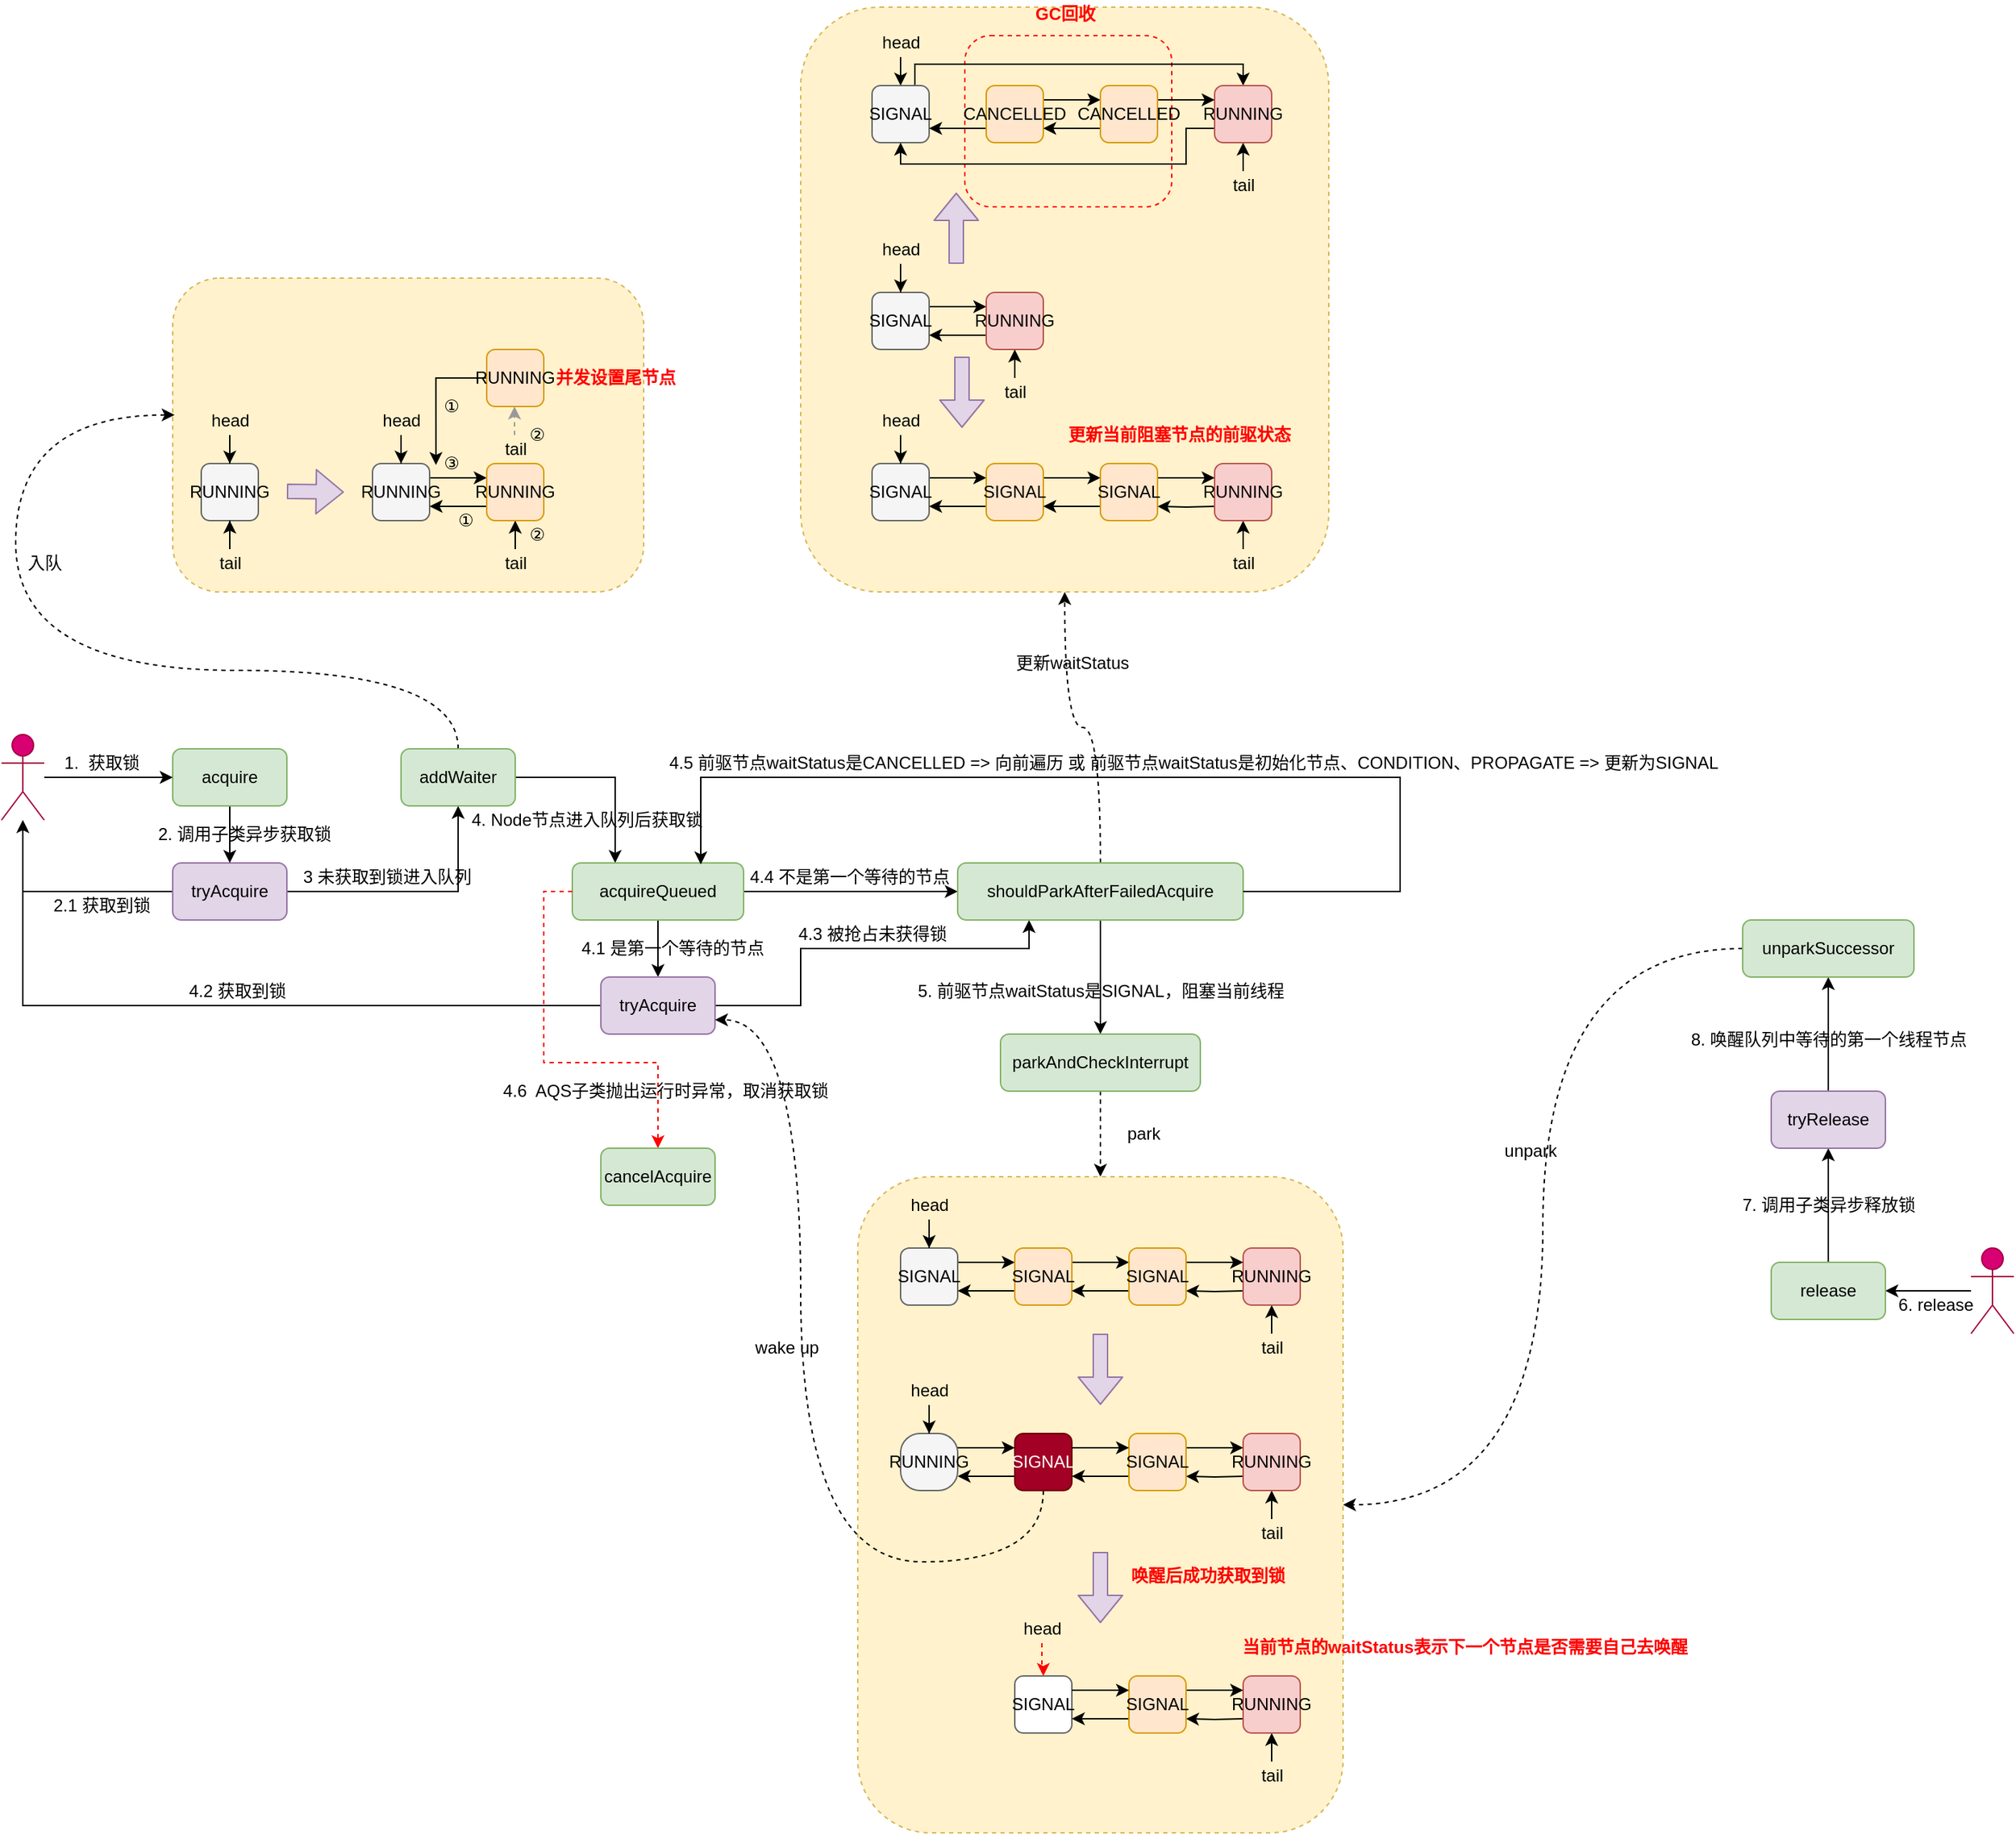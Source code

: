 <mxfile version="15.8.7" type="device"><diagram id="937yUZYGQEpUxqGmulKv" name="第 1 页"><mxGraphModel dx="943" dy="1954" grid="1" gridSize="10" guides="1" tooltips="1" connect="1" arrows="1" fold="1" page="1" pageScale="1" pageWidth="827" pageHeight="1169" math="0" shadow="0"><root><mxCell id="0"/><mxCell id="1" parent="0"/><mxCell id="bHUPHZfqA9xuvW5bbVWY-140" value="" style="rounded=1;whiteSpace=wrap;html=1;dashed=1;fillColor=#fff2cc;strokeColor=#d6b656;" parent="1" vertex="1"><mxGeometry x="720" y="580" width="340" height="460" as="geometry"/></mxCell><mxCell id="bHUPHZfqA9xuvW5bbVWY-41" value="" style="rounded=1;whiteSpace=wrap;html=1;dashed=1;fillColor=#fff2cc;strokeColor=#d6b656;" parent="1" vertex="1"><mxGeometry x="240" y="-50" width="330" height="220" as="geometry"/></mxCell><mxCell id="bHUPHZfqA9xuvW5bbVWY-14" style="edgeStyle=orthogonalEdgeStyle;rounded=0;orthogonalLoop=1;jettySize=auto;html=1;" parent="1" source="bHUPHZfqA9xuvW5bbVWY-4" target="bHUPHZfqA9xuvW5bbVWY-11" edge="1"><mxGeometry relative="1" as="geometry"/></mxCell><mxCell id="bHUPHZfqA9xuvW5bbVWY-16" style="edgeStyle=orthogonalEdgeStyle;rounded=0;orthogonalLoop=1;jettySize=auto;html=1;entryX=0.5;entryY=1;entryDx=0;entryDy=0;" parent="1" source="bHUPHZfqA9xuvW5bbVWY-4" target="bHUPHZfqA9xuvW5bbVWY-15" edge="1"><mxGeometry relative="1" as="geometry"/></mxCell><mxCell id="bHUPHZfqA9xuvW5bbVWY-4" value="tryAcquire" style="rounded=1;whiteSpace=wrap;html=1;fillColor=#e1d5e7;strokeColor=#9673a6;" parent="1" vertex="1"><mxGeometry x="240" y="360" width="80" height="40" as="geometry"/></mxCell><mxCell id="bHUPHZfqA9xuvW5bbVWY-6" value="1.&amp;nbsp; 获取锁" style="text;html=1;align=center;verticalAlign=middle;resizable=0;points=[];;autosize=1;" parent="1" vertex="1"><mxGeometry x="155" y="280" width="70" height="20" as="geometry"/></mxCell><mxCell id="bHUPHZfqA9xuvW5bbVWY-9" value="2.1 获取到锁" style="text;html=1;align=center;verticalAlign=middle;resizable=0;points=[];;autosize=1;" parent="1" vertex="1"><mxGeometry x="150" y="380" width="80" height="20" as="geometry"/></mxCell><mxCell id="bHUPHZfqA9xuvW5bbVWY-13" style="edgeStyle=orthogonalEdgeStyle;rounded=0;orthogonalLoop=1;jettySize=auto;html=1;entryX=0.5;entryY=0;entryDx=0;entryDy=0;" parent="1" source="bHUPHZfqA9xuvW5bbVWY-10" target="bHUPHZfqA9xuvW5bbVWY-4" edge="1"><mxGeometry relative="1" as="geometry"/></mxCell><mxCell id="bHUPHZfqA9xuvW5bbVWY-10" value="acquire" style="rounded=1;whiteSpace=wrap;html=1;fillColor=#d5e8d4;strokeColor=#82b366;" parent="1" vertex="1"><mxGeometry x="240" y="280" width="80" height="40" as="geometry"/></mxCell><mxCell id="bHUPHZfqA9xuvW5bbVWY-12" style="edgeStyle=orthogonalEdgeStyle;rounded=0;orthogonalLoop=1;jettySize=auto;html=1;" parent="1" source="bHUPHZfqA9xuvW5bbVWY-11" target="bHUPHZfqA9xuvW5bbVWY-10" edge="1"><mxGeometry relative="1" as="geometry"/></mxCell><mxCell id="bHUPHZfqA9xuvW5bbVWY-11" value="Client" style="shape=umlActor;verticalLabelPosition=bottom;labelBackgroundColor=#ffffff;verticalAlign=top;html=1;outlineConnect=0;fillColor=#d80073;strokeColor=#A50040;fontColor=#ffffff;" parent="1" vertex="1"><mxGeometry x="120" y="270" width="30" height="60" as="geometry"/></mxCell><mxCell id="bHUPHZfqA9xuvW5bbVWY-42" style="edgeStyle=orthogonalEdgeStyle;rounded=0;orthogonalLoop=1;jettySize=auto;html=1;entryX=0.004;entryY=0.436;entryDx=0;entryDy=0;entryPerimeter=0;strokeColor=#000000;dashed=1;curved=1;exitX=0.5;exitY=0;exitDx=0;exitDy=0;" parent="1" source="bHUPHZfqA9xuvW5bbVWY-15" target="bHUPHZfqA9xuvW5bbVWY-41" edge="1"><mxGeometry relative="1" as="geometry"><Array as="points"><mxPoint x="440" y="225"/><mxPoint x="130" y="225"/><mxPoint x="130" y="46"/></Array></mxGeometry></mxCell><mxCell id="bHUPHZfqA9xuvW5bbVWY-45" style="rounded=0;orthogonalLoop=1;jettySize=auto;html=1;strokeColor=#000000;entryX=0.25;entryY=0;entryDx=0;entryDy=0;" parent="1" source="bHUPHZfqA9xuvW5bbVWY-15" target="bHUPHZfqA9xuvW5bbVWY-44" edge="1"><mxGeometry relative="1" as="geometry"><Array as="points"><mxPoint x="550" y="300"/><mxPoint x="550" y="330"/></Array></mxGeometry></mxCell><mxCell id="bHUPHZfqA9xuvW5bbVWY-15" value="addWaiter" style="rounded=1;whiteSpace=wrap;html=1;fillColor=#d5e8d4;strokeColor=#82b366;" parent="1" vertex="1"><mxGeometry x="400" y="280" width="80" height="40" as="geometry"/></mxCell><mxCell id="bHUPHZfqA9xuvW5bbVWY-17" value="3 未获取到锁进入队列" style="text;html=1;align=center;verticalAlign=middle;resizable=0;points=[];;autosize=1;" parent="1" vertex="1"><mxGeometry x="325" y="360" width="130" height="20" as="geometry"/></mxCell><mxCell id="bHUPHZfqA9xuvW5bbVWY-20" value="2. 调用子类异步获取锁" style="text;html=1;align=center;verticalAlign=middle;resizable=0;points=[];;autosize=1;" parent="1" vertex="1"><mxGeometry x="220" y="330" width="140" height="20" as="geometry"/></mxCell><mxCell id="bHUPHZfqA9xuvW5bbVWY-22" value="&lt;span style=&quot;color: rgb(0 , 0 , 0)&quot;&gt;RUNNING&lt;/span&gt;" style="rounded=1;whiteSpace=wrap;html=1;fillColor=#f5f5f5;strokeColor=#666666;fontColor=#333333;" parent="1" vertex="1"><mxGeometry x="260" y="80" width="40" height="40" as="geometry"/></mxCell><mxCell id="bHUPHZfqA9xuvW5bbVWY-24" style="edgeStyle=orthogonalEdgeStyle;rounded=0;orthogonalLoop=1;jettySize=auto;html=1;entryX=0.5;entryY=0;entryDx=0;entryDy=0;" parent="1" source="bHUPHZfqA9xuvW5bbVWY-23" target="bHUPHZfqA9xuvW5bbVWY-22" edge="1"><mxGeometry relative="1" as="geometry"/></mxCell><mxCell id="bHUPHZfqA9xuvW5bbVWY-23" value="head" style="text;html=1;align=center;verticalAlign=middle;resizable=0;points=[];;autosize=1;" parent="1" vertex="1"><mxGeometry x="260" y="40" width="40" height="20" as="geometry"/></mxCell><mxCell id="bHUPHZfqA9xuvW5bbVWY-26" style="edgeStyle=orthogonalEdgeStyle;rounded=0;orthogonalLoop=1;jettySize=auto;html=1;entryX=0.5;entryY=1;entryDx=0;entryDy=0;" parent="1" source="bHUPHZfqA9xuvW5bbVWY-25" target="bHUPHZfqA9xuvW5bbVWY-22" edge="1"><mxGeometry relative="1" as="geometry"/></mxCell><mxCell id="bHUPHZfqA9xuvW5bbVWY-25" value="tail" style="text;html=1;align=center;verticalAlign=middle;resizable=0;points=[];;autosize=1;" parent="1" vertex="1"><mxGeometry x="265" y="140" width="30" height="20" as="geometry"/></mxCell><mxCell id="bHUPHZfqA9xuvW5bbVWY-27" value="" style="shape=flexArrow;endArrow=classic;html=1;fillColor=#e1d5e7;strokeColor=#9673a6;" parent="1" edge="1"><mxGeometry width="50" height="50" relative="1" as="geometry"><mxPoint x="320" y="99.5" as="sourcePoint"/><mxPoint x="360" y="100" as="targetPoint"/></mxGeometry></mxCell><mxCell id="bHUPHZfqA9xuvW5bbVWY-36" style="edgeStyle=orthogonalEdgeStyle;rounded=0;orthogonalLoop=1;jettySize=auto;html=1;entryX=0;entryY=0.25;entryDx=0;entryDy=0;strokeColor=#000000;" parent="1" source="bHUPHZfqA9xuvW5bbVWY-28" target="bHUPHZfqA9xuvW5bbVWY-33" edge="1"><mxGeometry relative="1" as="geometry"><Array as="points"><mxPoint x="440" y="90"/><mxPoint x="440" y="90"/></Array></mxGeometry></mxCell><mxCell id="bHUPHZfqA9xuvW5bbVWY-28" value="&lt;span style=&quot;color: rgb(0 , 0 , 0)&quot;&gt;RUNNING&lt;/span&gt;" style="rounded=1;whiteSpace=wrap;html=1;fillColor=#f5f5f5;strokeColor=#666666;fontColor=#333333;" parent="1" vertex="1"><mxGeometry x="380" y="80" width="40" height="40" as="geometry"/></mxCell><mxCell id="bHUPHZfqA9xuvW5bbVWY-29" style="edgeStyle=orthogonalEdgeStyle;rounded=0;orthogonalLoop=1;jettySize=auto;html=1;entryX=0.5;entryY=0;entryDx=0;entryDy=0;" parent="1" source="bHUPHZfqA9xuvW5bbVWY-30" target="bHUPHZfqA9xuvW5bbVWY-28" edge="1"><mxGeometry relative="1" as="geometry"/></mxCell><mxCell id="bHUPHZfqA9xuvW5bbVWY-30" value="head" style="text;html=1;align=center;verticalAlign=middle;resizable=0;points=[];;autosize=1;" parent="1" vertex="1"><mxGeometry x="380" y="40" width="40" height="20" as="geometry"/></mxCell><mxCell id="bHUPHZfqA9xuvW5bbVWY-31" style="edgeStyle=orthogonalEdgeStyle;rounded=0;orthogonalLoop=1;jettySize=auto;html=1;entryX=0.5;entryY=1;entryDx=0;entryDy=0;" parent="1" source="bHUPHZfqA9xuvW5bbVWY-32" target="bHUPHZfqA9xuvW5bbVWY-33" edge="1"><mxGeometry relative="1" as="geometry"/></mxCell><mxCell id="bHUPHZfqA9xuvW5bbVWY-32" value="tail" style="text;html=1;align=center;verticalAlign=middle;resizable=0;points=[];;autosize=1;" parent="1" vertex="1"><mxGeometry x="465" y="140" width="30" height="20" as="geometry"/></mxCell><mxCell id="bHUPHZfqA9xuvW5bbVWY-35" style="edgeStyle=orthogonalEdgeStyle;rounded=0;orthogonalLoop=1;jettySize=auto;html=1;entryX=1;entryY=0.75;entryDx=0;entryDy=0;" parent="1" source="bHUPHZfqA9xuvW5bbVWY-33" target="bHUPHZfqA9xuvW5bbVWY-28" edge="1"><mxGeometry relative="1" as="geometry"><mxPoint x="500" y="170" as="targetPoint"/><Array as="points"><mxPoint x="470" y="110"/><mxPoint x="470" y="110"/></Array></mxGeometry></mxCell><mxCell id="bHUPHZfqA9xuvW5bbVWY-33" value="&lt;span&gt;RUNNING&lt;/span&gt;" style="rounded=1;whiteSpace=wrap;html=1;fillColor=#ffe6cc;strokeColor=#d79b00;" parent="1" vertex="1"><mxGeometry x="460" y="80" width="40" height="40" as="geometry"/></mxCell><mxCell id="bHUPHZfqA9xuvW5bbVWY-38" value="①" style="text;html=1;align=center;verticalAlign=middle;resizable=0;points=[];;autosize=1;" parent="1" vertex="1"><mxGeometry x="430" y="110" width="30" height="20" as="geometry"/></mxCell><mxCell id="bHUPHZfqA9xuvW5bbVWY-39" value="②" style="text;html=1;align=center;verticalAlign=middle;resizable=0;points=[];;autosize=1;" parent="1" vertex="1"><mxGeometry x="480" y="120" width="30" height="20" as="geometry"/></mxCell><mxCell id="bHUPHZfqA9xuvW5bbVWY-40" value="③" style="text;html=1;align=center;verticalAlign=middle;resizable=0;points=[];;autosize=1;" parent="1" vertex="1"><mxGeometry x="420" y="70" width="30" height="20" as="geometry"/></mxCell><mxCell id="bHUPHZfqA9xuvW5bbVWY-43" value="入队" style="text;html=1;align=center;verticalAlign=middle;resizable=0;points=[];;autosize=1;" parent="1" vertex="1"><mxGeometry x="130" y="140" width="40" height="20" as="geometry"/></mxCell><mxCell id="bHUPHZfqA9xuvW5bbVWY-47" style="edgeStyle=orthogonalEdgeStyle;rounded=0;orthogonalLoop=1;jettySize=auto;html=1;strokeColor=#000000;" parent="1" source="bHUPHZfqA9xuvW5bbVWY-44" target="bHUPHZfqA9xuvW5bbVWY-49" edge="1"><mxGeometry relative="1" as="geometry"><mxPoint x="280" y="410" as="targetPoint"/></mxGeometry></mxCell><mxCell id="bHUPHZfqA9xuvW5bbVWY-54" style="edgeStyle=orthogonalEdgeStyle;rounded=0;orthogonalLoop=1;jettySize=auto;html=1;strokeColor=#000000;" parent="1" source="bHUPHZfqA9xuvW5bbVWY-44" target="bHUPHZfqA9xuvW5bbVWY-53" edge="1"><mxGeometry relative="1" as="geometry"/></mxCell><mxCell id="bHUPHZfqA9xuvW5bbVWY-44" value="acquireQueued" style="rounded=1;whiteSpace=wrap;html=1;fillColor=#d5e8d4;strokeColor=#82b366;" parent="1" vertex="1"><mxGeometry x="520" y="360" width="120" height="40" as="geometry"/></mxCell><mxCell id="bHUPHZfqA9xuvW5bbVWY-46" value="4.&amp;nbsp;Node节点进入队列后获取锁" style="text;html=1;align=center;verticalAlign=middle;resizable=0;points=[];;autosize=1;" parent="1" vertex="1"><mxGeometry x="440" y="320" width="180" height="20" as="geometry"/></mxCell><mxCell id="bHUPHZfqA9xuvW5bbVWY-48" value="4.1 是第一个等待的节点" style="text;html=1;align=center;verticalAlign=middle;resizable=0;points=[];;autosize=1;" parent="1" vertex="1"><mxGeometry x="520" y="410" width="140" height="20" as="geometry"/></mxCell><mxCell id="bHUPHZfqA9xuvW5bbVWY-50" style="edgeStyle=orthogonalEdgeStyle;rounded=0;orthogonalLoop=1;jettySize=auto;html=1;strokeColor=#000000;" parent="1" source="bHUPHZfqA9xuvW5bbVWY-49" target="bHUPHZfqA9xuvW5bbVWY-11" edge="1"><mxGeometry relative="1" as="geometry"/></mxCell><mxCell id="bHUPHZfqA9xuvW5bbVWY-56" style="edgeStyle=orthogonalEdgeStyle;rounded=0;orthogonalLoop=1;jettySize=auto;html=1;strokeColor=#000000;" parent="1" source="bHUPHZfqA9xuvW5bbVWY-49" target="bHUPHZfqA9xuvW5bbVWY-53" edge="1"><mxGeometry relative="1" as="geometry"><mxPoint x="760" y="390" as="targetPoint"/><Array as="points"><mxPoint x="680" y="460"/><mxPoint x="680" y="420"/><mxPoint x="840" y="420"/></Array></mxGeometry></mxCell><mxCell id="bHUPHZfqA9xuvW5bbVWY-124" style="edgeStyle=orthogonalEdgeStyle;rounded=0;orthogonalLoop=1;jettySize=auto;html=1;entryX=0.5;entryY=0;entryDx=0;entryDy=0;startArrow=none;startFill=0;endArrow=classic;endFill=1;strokeColor=#FF0000;exitX=0;exitY=0.5;exitDx=0;exitDy=0;dashed=1;" parent="1" source="bHUPHZfqA9xuvW5bbVWY-44" target="bHUPHZfqA9xuvW5bbVWY-123" edge="1"><mxGeometry relative="1" as="geometry"><Array as="points"><mxPoint x="500" y="380"/><mxPoint x="500" y="500"/><mxPoint x="580" y="500"/></Array></mxGeometry></mxCell><mxCell id="bHUPHZfqA9xuvW5bbVWY-49" value="tryAcquire" style="rounded=1;whiteSpace=wrap;html=1;fillColor=#e1d5e7;strokeColor=#9673a6;" parent="1" vertex="1"><mxGeometry x="540" y="440" width="80" height="40" as="geometry"/></mxCell><mxCell id="bHUPHZfqA9xuvW5bbVWY-51" value="4.2 获取到锁" style="text;html=1;align=center;verticalAlign=middle;resizable=0;points=[];;autosize=1;" parent="1" vertex="1"><mxGeometry x="245" y="440" width="80" height="20" as="geometry"/></mxCell><mxCell id="bHUPHZfqA9xuvW5bbVWY-59" style="edgeStyle=orthogonalEdgeStyle;rounded=0;orthogonalLoop=1;jettySize=auto;html=1;strokeColor=#000000;" parent="1" source="bHUPHZfqA9xuvW5bbVWY-53" target="bHUPHZfqA9xuvW5bbVWY-58" edge="1"><mxGeometry relative="1" as="geometry"><mxPoint x="920" y="440" as="targetPoint"/><Array as="points"/></mxGeometry></mxCell><mxCell id="bHUPHZfqA9xuvW5bbVWY-121" style="edgeStyle=orthogonalEdgeStyle;rounded=0;orthogonalLoop=1;jettySize=auto;html=1;entryX=0.5;entryY=1;entryDx=0;entryDy=0;startArrow=none;startFill=0;endArrow=classic;endFill=1;strokeColor=#000000;dashed=1;curved=1;" parent="1" source="bHUPHZfqA9xuvW5bbVWY-53" target="bHUPHZfqA9xuvW5bbVWY-64" edge="1"><mxGeometry relative="1" as="geometry"/></mxCell><mxCell id="bHUPHZfqA9xuvW5bbVWY-53" value="shouldParkAfterFailedAcquire" style="rounded=1;whiteSpace=wrap;html=1;fillColor=#d5e8d4;strokeColor=#82b366;" parent="1" vertex="1"><mxGeometry x="790" y="360" width="200" height="40" as="geometry"/></mxCell><mxCell id="bHUPHZfqA9xuvW5bbVWY-55" value="4.4 不是第一个等待的节点" style="text;html=1;align=center;verticalAlign=middle;resizable=0;points=[];;autosize=1;" parent="1" vertex="1"><mxGeometry x="634" y="360" width="160" height="20" as="geometry"/></mxCell><mxCell id="bHUPHZfqA9xuvW5bbVWY-57" value="4.3 被抢占未获得锁" style="text;html=1;align=center;verticalAlign=middle;resizable=0;points=[];;autosize=1;" parent="1" vertex="1"><mxGeometry x="670" y="400" width="120" height="20" as="geometry"/></mxCell><mxCell id="bHUPHZfqA9xuvW5bbVWY-141" style="edgeStyle=orthogonalEdgeStyle;curved=1;rounded=0;orthogonalLoop=1;jettySize=auto;html=1;startArrow=none;startFill=0;endArrow=classic;endFill=1;strokeColor=#000000;dashed=1;" parent="1" source="bHUPHZfqA9xuvW5bbVWY-58" target="bHUPHZfqA9xuvW5bbVWY-140" edge="1"><mxGeometry relative="1" as="geometry"/></mxCell><mxCell id="bHUPHZfqA9xuvW5bbVWY-58" value="parkAndCheckInterrupt" style="rounded=1;whiteSpace=wrap;html=1;fillColor=#d5e8d4;strokeColor=#82b366;" parent="1" vertex="1"><mxGeometry x="820" y="480" width="140" height="40" as="geometry"/></mxCell><mxCell id="bHUPHZfqA9xuvW5bbVWY-60" value="5. 前驱节点waitStatus是SIGNAL，阻塞当前线程" style="text;html=1;align=center;verticalAlign=middle;resizable=0;points=[];;autosize=1;" parent="1" vertex="1"><mxGeometry x="755" y="440" width="270" height="20" as="geometry"/></mxCell><mxCell id="bHUPHZfqA9xuvW5bbVWY-61" style="edgeStyle=orthogonalEdgeStyle;rounded=0;orthogonalLoop=1;jettySize=auto;html=1;strokeColor=#000000;" parent="1" source="bHUPHZfqA9xuvW5bbVWY-53" edge="1"><mxGeometry relative="1" as="geometry"><mxPoint x="610" y="361" as="targetPoint"/><Array as="points"><mxPoint x="1100" y="380"/><mxPoint x="1100" y="300"/><mxPoint x="610" y="300"/></Array></mxGeometry></mxCell><mxCell id="bHUPHZfqA9xuvW5bbVWY-62" value="4.5 前驱节点waitStatus是CANCELLED =&amp;gt; 向前遍历 或&amp;nbsp;前驱节点waitStatus是初始化节点、CONDITION、PROPAGATE =&amp;gt; 更新为SIGNAL" style="text;html=1;align=center;verticalAlign=middle;resizable=0;points=[];;autosize=1;" parent="1" vertex="1"><mxGeometry x="580" y="280" width="750" height="20" as="geometry"/></mxCell><mxCell id="bHUPHZfqA9xuvW5bbVWY-64" value="" style="rounded=1;whiteSpace=wrap;html=1;dashed=1;fillColor=#fff2cc;strokeColor=#d6b656;" parent="1" vertex="1"><mxGeometry x="680" y="-240" width="370" height="410" as="geometry"/></mxCell><mxCell id="bHUPHZfqA9xuvW5bbVWY-71" style="edgeStyle=orthogonalEdgeStyle;rounded=0;orthogonalLoop=1;jettySize=auto;html=1;entryX=0;entryY=0.25;entryDx=0;entryDy=0;strokeColor=#000000;" parent="1" source="bHUPHZfqA9xuvW5bbVWY-72" target="bHUPHZfqA9xuvW5bbVWY-78" edge="1"><mxGeometry relative="1" as="geometry"><Array as="points"><mxPoint x="790" y="-30"/><mxPoint x="790" y="-30"/></Array></mxGeometry></mxCell><mxCell id="bHUPHZfqA9xuvW5bbVWY-72" value="&lt;span style=&quot;color: rgb(0 , 0 , 0)&quot;&gt;SIGNAL&lt;/span&gt;" style="rounded=1;whiteSpace=wrap;html=1;fillColor=#f5f5f5;strokeColor=#666666;fontColor=#333333;" parent="1" vertex="1"><mxGeometry x="730" y="-40" width="40" height="40" as="geometry"/></mxCell><mxCell id="bHUPHZfqA9xuvW5bbVWY-73" style="edgeStyle=orthogonalEdgeStyle;rounded=0;orthogonalLoop=1;jettySize=auto;html=1;entryX=0.5;entryY=0;entryDx=0;entryDy=0;" parent="1" source="bHUPHZfqA9xuvW5bbVWY-74" target="bHUPHZfqA9xuvW5bbVWY-72" edge="1"><mxGeometry relative="1" as="geometry"/></mxCell><mxCell id="bHUPHZfqA9xuvW5bbVWY-74" value="head" style="text;html=1;align=center;verticalAlign=middle;resizable=0;points=[];;autosize=1;" parent="1" vertex="1"><mxGeometry x="730" y="-80" width="40" height="20" as="geometry"/></mxCell><mxCell id="bHUPHZfqA9xuvW5bbVWY-75" style="edgeStyle=orthogonalEdgeStyle;rounded=0;orthogonalLoop=1;jettySize=auto;html=1;entryX=0.5;entryY=1;entryDx=0;entryDy=0;" parent="1" source="bHUPHZfqA9xuvW5bbVWY-76" target="bHUPHZfqA9xuvW5bbVWY-78" edge="1"><mxGeometry relative="1" as="geometry"/></mxCell><mxCell id="bHUPHZfqA9xuvW5bbVWY-76" value="tail" style="text;html=1;align=center;verticalAlign=middle;resizable=0;points=[];;autosize=1;" parent="1" vertex="1"><mxGeometry x="815" y="20" width="30" height="20" as="geometry"/></mxCell><mxCell id="bHUPHZfqA9xuvW5bbVWY-77" style="edgeStyle=orthogonalEdgeStyle;rounded=0;orthogonalLoop=1;jettySize=auto;html=1;entryX=1;entryY=0.75;entryDx=0;entryDy=0;" parent="1" source="bHUPHZfqA9xuvW5bbVWY-78" target="bHUPHZfqA9xuvW5bbVWY-72" edge="1"><mxGeometry relative="1" as="geometry"><mxPoint x="850" y="50" as="targetPoint"/><Array as="points"><mxPoint x="820" y="-10"/><mxPoint x="820" y="-10"/></Array></mxGeometry></mxCell><mxCell id="bHUPHZfqA9xuvW5bbVWY-78" value="RUNNING" style="rounded=1;whiteSpace=wrap;html=1;fillColor=#f8cecc;strokeColor=#b85450;" parent="1" vertex="1"><mxGeometry x="810" y="-40" width="40" height="40" as="geometry"/></mxCell><mxCell id="bHUPHZfqA9xuvW5bbVWY-82" style="edgeStyle=orthogonalEdgeStyle;rounded=0;orthogonalLoop=1;jettySize=auto;html=1;entryX=0;entryY=0.25;entryDx=0;entryDy=0;strokeColor=#000000;" parent="1" source="bHUPHZfqA9xuvW5bbVWY-83" target="bHUPHZfqA9xuvW5bbVWY-89" edge="1"><mxGeometry relative="1" as="geometry"><Array as="points"><mxPoint x="790" y="90"/><mxPoint x="790" y="90"/></Array></mxGeometry></mxCell><mxCell id="bHUPHZfqA9xuvW5bbVWY-83" value="&lt;span style=&quot;color: rgb(0 , 0 , 0)&quot;&gt;SIGNAL&lt;/span&gt;" style="rounded=1;whiteSpace=wrap;html=1;fillColor=#f5f5f5;strokeColor=#666666;fontColor=#333333;" parent="1" vertex="1"><mxGeometry x="730" y="80" width="40" height="40" as="geometry"/></mxCell><mxCell id="bHUPHZfqA9xuvW5bbVWY-84" style="edgeStyle=orthogonalEdgeStyle;rounded=0;orthogonalLoop=1;jettySize=auto;html=1;entryX=0.5;entryY=0;entryDx=0;entryDy=0;" parent="1" source="bHUPHZfqA9xuvW5bbVWY-85" target="bHUPHZfqA9xuvW5bbVWY-83" edge="1"><mxGeometry relative="1" as="geometry"/></mxCell><mxCell id="bHUPHZfqA9xuvW5bbVWY-85" value="head" style="text;html=1;align=center;verticalAlign=middle;resizable=0;points=[];;autosize=1;" parent="1" vertex="1"><mxGeometry x="730" y="40" width="40" height="20" as="geometry"/></mxCell><mxCell id="bHUPHZfqA9xuvW5bbVWY-86" style="edgeStyle=orthogonalEdgeStyle;rounded=0;orthogonalLoop=1;jettySize=auto;html=1;exitX=0.5;exitY=1;exitDx=0;exitDy=0;startArrow=classic;startFill=1;endArrow=none;endFill=0;" parent="1" source="bHUPHZfqA9xuvW5bbVWY-92" edge="1"><mxGeometry relative="1" as="geometry"><mxPoint x="990" y="140" as="targetPoint"/></mxGeometry></mxCell><mxCell id="bHUPHZfqA9xuvW5bbVWY-87" value="tail" style="text;html=1;align=center;verticalAlign=middle;resizable=0;points=[];;autosize=1;" parent="1" vertex="1"><mxGeometry x="975" y="140" width="30" height="20" as="geometry"/></mxCell><mxCell id="bHUPHZfqA9xuvW5bbVWY-88" style="edgeStyle=orthogonalEdgeStyle;rounded=0;orthogonalLoop=1;jettySize=auto;html=1;entryX=1;entryY=0.75;entryDx=0;entryDy=0;" parent="1" source="bHUPHZfqA9xuvW5bbVWY-89" target="bHUPHZfqA9xuvW5bbVWY-83" edge="1"><mxGeometry relative="1" as="geometry"><mxPoint x="850" y="170" as="targetPoint"/><Array as="points"><mxPoint x="820" y="110"/><mxPoint x="820" y="110"/></Array></mxGeometry></mxCell><mxCell id="bHUPHZfqA9xuvW5bbVWY-103" style="edgeStyle=orthogonalEdgeStyle;rounded=0;orthogonalLoop=1;jettySize=auto;html=1;entryX=0;entryY=0.25;entryDx=0;entryDy=0;strokeColor=#000000;" parent="1" source="bHUPHZfqA9xuvW5bbVWY-89" target="bHUPHZfqA9xuvW5bbVWY-90" edge="1"><mxGeometry relative="1" as="geometry"><Array as="points"><mxPoint x="860" y="90"/><mxPoint x="860" y="90"/></Array></mxGeometry></mxCell><mxCell id="bHUPHZfqA9xuvW5bbVWY-89" value="&lt;span style=&quot;white-space: normal&quot;&gt;SIGNAL&lt;/span&gt;" style="rounded=1;whiteSpace=wrap;html=1;fillColor=#ffe6cc;strokeColor=#d79b00;" parent="1" vertex="1"><mxGeometry x="810" y="80" width="40" height="40" as="geometry"/></mxCell><mxCell id="bHUPHZfqA9xuvW5bbVWY-105" style="edgeStyle=orthogonalEdgeStyle;rounded=0;orthogonalLoop=1;jettySize=auto;html=1;entryX=1;entryY=0.75;entryDx=0;entryDy=0;strokeColor=#000000;" parent="1" target="bHUPHZfqA9xuvW5bbVWY-90" edge="1"><mxGeometry relative="1" as="geometry"><mxPoint x="970" y="110" as="sourcePoint"/><Array as="points"/></mxGeometry></mxCell><mxCell id="bHUPHZfqA9xuvW5bbVWY-92" value="RUNNING" style="rounded=1;whiteSpace=wrap;html=1;fillColor=#f8cecc;strokeColor=#b85450;" parent="1" vertex="1"><mxGeometry x="970" y="80" width="40" height="40" as="geometry"/></mxCell><mxCell id="bHUPHZfqA9xuvW5bbVWY-104" style="edgeStyle=orthogonalEdgeStyle;rounded=0;orthogonalLoop=1;jettySize=auto;html=1;entryX=0;entryY=0.25;entryDx=0;entryDy=0;strokeColor=#000000;" parent="1" source="bHUPHZfqA9xuvW5bbVWY-90" target="bHUPHZfqA9xuvW5bbVWY-92" edge="1"><mxGeometry relative="1" as="geometry"><Array as="points"><mxPoint x="940" y="90"/><mxPoint x="940" y="90"/></Array></mxGeometry></mxCell><mxCell id="bHUPHZfqA9xuvW5bbVWY-106" style="edgeStyle=orthogonalEdgeStyle;rounded=0;orthogonalLoop=1;jettySize=auto;html=1;strokeColor=#000000;exitX=0;exitY=0.75;exitDx=0;exitDy=0;" parent="1" source="bHUPHZfqA9xuvW5bbVWY-90" target="bHUPHZfqA9xuvW5bbVWY-89" edge="1"><mxGeometry relative="1" as="geometry"><Array as="points"><mxPoint x="860" y="110"/><mxPoint x="860" y="110"/></Array></mxGeometry></mxCell><mxCell id="bHUPHZfqA9xuvW5bbVWY-90" value="&lt;span style=&quot;white-space: normal&quot;&gt;SIGNAL&lt;/span&gt;" style="rounded=1;whiteSpace=wrap;html=1;fillColor=#ffe6cc;strokeColor=#d79b00;" parent="1" vertex="1"><mxGeometry x="890" y="80" width="40" height="40" as="geometry"/></mxCell><mxCell id="bHUPHZfqA9xuvW5bbVWY-122" value="更新waitStatus" style="text;html=1;align=center;verticalAlign=middle;resizable=0;points=[];;autosize=1;" parent="1" vertex="1"><mxGeometry x="825" y="210" width="90" height="20" as="geometry"/></mxCell><mxCell id="bHUPHZfqA9xuvW5bbVWY-123" value="cancelAcquire" style="rounded=1;whiteSpace=wrap;html=1;fillColor=#d5e8d4;strokeColor=#82b366;" parent="1" vertex="1"><mxGeometry x="540" y="560" width="80" height="40" as="geometry"/></mxCell><mxCell id="bHUPHZfqA9xuvW5bbVWY-125" value="4.6&amp;nbsp; AQS子类抛出运行时异常，取消获取锁" style="text;html=1;align=center;verticalAlign=middle;resizable=0;points=[];;autosize=1;" parent="1" vertex="1"><mxGeometry x="465" y="510" width="240" height="20" as="geometry"/></mxCell><mxCell id="bHUPHZfqA9xuvW5bbVWY-126" style="edgeStyle=orthogonalEdgeStyle;rounded=0;orthogonalLoop=1;jettySize=auto;html=1;entryX=0;entryY=0.25;entryDx=0;entryDy=0;strokeColor=#000000;" parent="1" source="bHUPHZfqA9xuvW5bbVWY-127" target="bHUPHZfqA9xuvW5bbVWY-134" edge="1"><mxGeometry relative="1" as="geometry"><Array as="points"><mxPoint x="810" y="640"/><mxPoint x="810" y="640"/></Array></mxGeometry></mxCell><mxCell id="bHUPHZfqA9xuvW5bbVWY-127" value="&lt;span style=&quot;color: rgb(0 , 0 , 0)&quot;&gt;SIGNAL&lt;/span&gt;" style="rounded=1;whiteSpace=wrap;html=1;fillColor=#f5f5f5;strokeColor=#666666;fontColor=#333333;" parent="1" vertex="1"><mxGeometry x="750" y="630" width="40" height="40" as="geometry"/></mxCell><mxCell id="bHUPHZfqA9xuvW5bbVWY-128" style="edgeStyle=orthogonalEdgeStyle;rounded=0;orthogonalLoop=1;jettySize=auto;html=1;entryX=0.5;entryY=0;entryDx=0;entryDy=0;" parent="1" source="bHUPHZfqA9xuvW5bbVWY-129" target="bHUPHZfqA9xuvW5bbVWY-127" edge="1"><mxGeometry relative="1" as="geometry"/></mxCell><mxCell id="bHUPHZfqA9xuvW5bbVWY-129" value="head" style="text;html=1;align=center;verticalAlign=middle;resizable=0;points=[];;autosize=1;" parent="1" vertex="1"><mxGeometry x="750" y="590" width="40" height="20" as="geometry"/></mxCell><mxCell id="bHUPHZfqA9xuvW5bbVWY-130" style="edgeStyle=orthogonalEdgeStyle;rounded=0;orthogonalLoop=1;jettySize=auto;html=1;exitX=0.5;exitY=1;exitDx=0;exitDy=0;startArrow=classic;startFill=1;endArrow=none;endFill=0;" parent="1" source="bHUPHZfqA9xuvW5bbVWY-136" edge="1"><mxGeometry relative="1" as="geometry"><mxPoint x="1010" y="690" as="targetPoint"/></mxGeometry></mxCell><mxCell id="bHUPHZfqA9xuvW5bbVWY-131" value="tail" style="text;html=1;align=center;verticalAlign=middle;resizable=0;points=[];;autosize=1;" parent="1" vertex="1"><mxGeometry x="995" y="690" width="30" height="20" as="geometry"/></mxCell><mxCell id="bHUPHZfqA9xuvW5bbVWY-132" style="edgeStyle=orthogonalEdgeStyle;rounded=0;orthogonalLoop=1;jettySize=auto;html=1;entryX=1;entryY=0.75;entryDx=0;entryDy=0;" parent="1" source="bHUPHZfqA9xuvW5bbVWY-134" target="bHUPHZfqA9xuvW5bbVWY-127" edge="1"><mxGeometry relative="1" as="geometry"><mxPoint x="870" y="720" as="targetPoint"/><Array as="points"><mxPoint x="840" y="660"/><mxPoint x="840" y="660"/></Array></mxGeometry></mxCell><mxCell id="bHUPHZfqA9xuvW5bbVWY-133" style="edgeStyle=orthogonalEdgeStyle;rounded=0;orthogonalLoop=1;jettySize=auto;html=1;entryX=0;entryY=0.25;entryDx=0;entryDy=0;strokeColor=#000000;" parent="1" source="bHUPHZfqA9xuvW5bbVWY-134" target="bHUPHZfqA9xuvW5bbVWY-139" edge="1"><mxGeometry relative="1" as="geometry"><Array as="points"><mxPoint x="880" y="640"/><mxPoint x="880" y="640"/></Array></mxGeometry></mxCell><mxCell id="bHUPHZfqA9xuvW5bbVWY-134" value="&lt;span style=&quot;white-space: normal&quot;&gt;SIGNAL&lt;/span&gt;" style="rounded=1;whiteSpace=wrap;html=1;fillColor=#ffe6cc;strokeColor=#d79b00;" parent="1" vertex="1"><mxGeometry x="830" y="630" width="40" height="40" as="geometry"/></mxCell><mxCell id="bHUPHZfqA9xuvW5bbVWY-135" style="edgeStyle=orthogonalEdgeStyle;rounded=0;orthogonalLoop=1;jettySize=auto;html=1;entryX=1;entryY=0.75;entryDx=0;entryDy=0;strokeColor=#000000;" parent="1" target="bHUPHZfqA9xuvW5bbVWY-139" edge="1"><mxGeometry relative="1" as="geometry"><mxPoint x="990" y="660" as="sourcePoint"/><Array as="points"/></mxGeometry></mxCell><mxCell id="bHUPHZfqA9xuvW5bbVWY-136" value="&lt;span&gt;RUNNING&lt;/span&gt;" style="rounded=1;whiteSpace=wrap;html=1;fillColor=#f8cecc;strokeColor=#b85450;" parent="1" vertex="1"><mxGeometry x="990" y="630" width="40" height="40" as="geometry"/></mxCell><mxCell id="bHUPHZfqA9xuvW5bbVWY-137" style="edgeStyle=orthogonalEdgeStyle;rounded=0;orthogonalLoop=1;jettySize=auto;html=1;entryX=0;entryY=0.25;entryDx=0;entryDy=0;strokeColor=#000000;" parent="1" source="bHUPHZfqA9xuvW5bbVWY-139" target="bHUPHZfqA9xuvW5bbVWY-136" edge="1"><mxGeometry relative="1" as="geometry"><Array as="points"><mxPoint x="960" y="640"/><mxPoint x="960" y="640"/></Array></mxGeometry></mxCell><mxCell id="bHUPHZfqA9xuvW5bbVWY-138" style="edgeStyle=orthogonalEdgeStyle;rounded=0;orthogonalLoop=1;jettySize=auto;html=1;strokeColor=#000000;exitX=0;exitY=0.75;exitDx=0;exitDy=0;" parent="1" source="bHUPHZfqA9xuvW5bbVWY-139" target="bHUPHZfqA9xuvW5bbVWY-134" edge="1"><mxGeometry relative="1" as="geometry"><Array as="points"><mxPoint x="880" y="660"/><mxPoint x="880" y="660"/></Array></mxGeometry></mxCell><mxCell id="bHUPHZfqA9xuvW5bbVWY-139" value="&lt;span style=&quot;white-space: normal&quot;&gt;SIGNAL&lt;/span&gt;" style="rounded=1;whiteSpace=wrap;html=1;fillColor=#ffe6cc;strokeColor=#d79b00;" parent="1" vertex="1"><mxGeometry x="910" y="630" width="40" height="40" as="geometry"/></mxCell><mxCell id="bHUPHZfqA9xuvW5bbVWY-142" value="park" style="text;html=1;align=center;verticalAlign=middle;resizable=0;points=[];;autosize=1;" parent="1" vertex="1"><mxGeometry x="900" y="540" width="40" height="20" as="geometry"/></mxCell><mxCell id="bHUPHZfqA9xuvW5bbVWY-145" style="edgeStyle=orthogonalEdgeStyle;curved=1;rounded=0;orthogonalLoop=1;jettySize=auto;html=1;entryX=1;entryY=0.5;entryDx=0;entryDy=0;startArrow=none;startFill=0;endArrow=classic;endFill=1;strokeColor=#000000;" parent="1" source="bHUPHZfqA9xuvW5bbVWY-143" target="bHUPHZfqA9xuvW5bbVWY-144" edge="1"><mxGeometry relative="1" as="geometry"/></mxCell><mxCell id="bHUPHZfqA9xuvW5bbVWY-143" value="Client" style="shape=umlActor;verticalLabelPosition=bottom;labelBackgroundColor=#ffffff;verticalAlign=top;html=1;outlineConnect=0;fillColor=#d80073;strokeColor=#A50040;fontColor=#ffffff;" parent="1" vertex="1"><mxGeometry x="1500" y="630" width="30" height="60" as="geometry"/></mxCell><mxCell id="bHUPHZfqA9xuvW5bbVWY-149" style="edgeStyle=orthogonalEdgeStyle;curved=1;rounded=0;orthogonalLoop=1;jettySize=auto;html=1;entryX=0.5;entryY=1;entryDx=0;entryDy=0;startArrow=none;startFill=0;endArrow=classic;endFill=1;strokeColor=#000000;" parent="1" source="bHUPHZfqA9xuvW5bbVWY-144" target="bHUPHZfqA9xuvW5bbVWY-147" edge="1"><mxGeometry relative="1" as="geometry"/></mxCell><mxCell id="bHUPHZfqA9xuvW5bbVWY-144" value="release" style="rounded=1;whiteSpace=wrap;html=1;fillColor=#d5e8d4;strokeColor=#82b366;" parent="1" vertex="1"><mxGeometry x="1360" y="640" width="80" height="40" as="geometry"/></mxCell><mxCell id="bHUPHZfqA9xuvW5bbVWY-146" value="6. release" style="text;html=1;align=center;verticalAlign=middle;resizable=0;points=[];;autosize=1;" parent="1" vertex="1"><mxGeometry x="1440" y="660" width="70" height="20" as="geometry"/></mxCell><mxCell id="bHUPHZfqA9xuvW5bbVWY-151" style="rounded=0;orthogonalLoop=1;jettySize=auto;html=1;entryX=0.5;entryY=1;entryDx=0;entryDy=0;startArrow=none;startFill=0;endArrow=classic;endFill=1;strokeColor=#000000;edgeStyle=orthogonalEdgeStyle;" parent="1" source="bHUPHZfqA9xuvW5bbVWY-147" target="bHUPHZfqA9xuvW5bbVWY-150" edge="1"><mxGeometry relative="1" as="geometry"/></mxCell><mxCell id="bHUPHZfqA9xuvW5bbVWY-147" value="tryRelease" style="rounded=1;whiteSpace=wrap;html=1;fillColor=#e1d5e7;strokeColor=#9673a6;" parent="1" vertex="1"><mxGeometry x="1360" y="520" width="80" height="40" as="geometry"/></mxCell><mxCell id="bHUPHZfqA9xuvW5bbVWY-148" value="7. 调用子类异步释放锁" style="text;html=1;align=center;verticalAlign=middle;resizable=0;points=[];;autosize=1;" parent="1" vertex="1"><mxGeometry x="1330" y="590" width="140" height="20" as="geometry"/></mxCell><mxCell id="bHUPHZfqA9xuvW5bbVWY-153" style="edgeStyle=orthogonalEdgeStyle;rounded=0;orthogonalLoop=1;jettySize=auto;html=1;entryX=1;entryY=0.5;entryDx=0;entryDy=0;startArrow=none;startFill=0;endArrow=classic;endFill=1;strokeColor=#000000;curved=1;dashed=1;" parent="1" source="bHUPHZfqA9xuvW5bbVWY-150" target="bHUPHZfqA9xuvW5bbVWY-140" edge="1"><mxGeometry relative="1" as="geometry"/></mxCell><mxCell id="bHUPHZfqA9xuvW5bbVWY-150" value="unparkSuccessor" style="rounded=1;whiteSpace=wrap;html=1;fillColor=#d5e8d4;strokeColor=#82b366;" parent="1" vertex="1"><mxGeometry x="1340" y="400" width="120" height="40" as="geometry"/></mxCell><mxCell id="bHUPHZfqA9xuvW5bbVWY-152" value="8.&amp;nbsp;唤醒队列中等待的第一个线程节点" style="text;html=1;align=center;verticalAlign=middle;resizable=0;points=[];;autosize=1;" parent="1" vertex="1"><mxGeometry x="1295" y="474" width="210" height="20" as="geometry"/></mxCell><mxCell id="bHUPHZfqA9xuvW5bbVWY-154" value="unpark" style="text;html=1;align=center;verticalAlign=middle;resizable=0;points=[];;autosize=1;" parent="1" vertex="1"><mxGeometry x="1166" y="552" width="50" height="20" as="geometry"/></mxCell><mxCell id="bHUPHZfqA9xuvW5bbVWY-172" style="edgeStyle=orthogonalEdgeStyle;curved=1;rounded=0;orthogonalLoop=1;jettySize=auto;html=1;entryX=1;entryY=0.75;entryDx=0;entryDy=0;startArrow=none;startFill=0;endArrow=classic;endFill=1;strokeColor=#000000;dashed=1;" parent="1" source="bHUPHZfqA9xuvW5bbVWY-165" target="bHUPHZfqA9xuvW5bbVWY-49" edge="1"><mxGeometry relative="1" as="geometry"><Array as="points"><mxPoint x="850" y="850"/><mxPoint x="680" y="850"/><mxPoint x="680" y="470"/></Array></mxGeometry></mxCell><mxCell id="bHUPHZfqA9xuvW5bbVWY-173" value="wake up" style="text;html=1;align=center;verticalAlign=middle;resizable=0;points=[];;autosize=1;" parent="1" vertex="1"><mxGeometry x="640" y="690" width="60" height="20" as="geometry"/></mxCell><mxCell id="71P3vX8u7iDdZ9gGix0q-2" style="edgeStyle=orthogonalEdgeStyle;rounded=0;orthogonalLoop=1;jettySize=auto;html=1;entryX=0.148;entryY=0.55;entryDx=0;entryDy=0;entryPerimeter=0;" edge="1" parent="1" source="71P3vX8u7iDdZ9gGix0q-1" target="bHUPHZfqA9xuvW5bbVWY-40"><mxGeometry relative="1" as="geometry"/></mxCell><mxCell id="71P3vX8u7iDdZ9gGix0q-1" value="&lt;span&gt;RUNNING&lt;/span&gt;" style="rounded=1;whiteSpace=wrap;html=1;fillColor=#ffe6cc;strokeColor=#d79b00;" vertex="1" parent="1"><mxGeometry x="460" width="40" height="40" as="geometry"/></mxCell><mxCell id="71P3vX8u7iDdZ9gGix0q-3" value="①" style="text;html=1;align=center;verticalAlign=middle;resizable=0;points=[];;autosize=1;" vertex="1" parent="1"><mxGeometry x="420" y="30" width="30" height="20" as="geometry"/></mxCell><mxCell id="71P3vX8u7iDdZ9gGix0q-4" value="tail" style="text;html=1;align=center;verticalAlign=middle;resizable=0;points=[];;autosize=1;" vertex="1" parent="1"><mxGeometry x="465" y="60" width="30" height="20" as="geometry"/></mxCell><mxCell id="71P3vX8u7iDdZ9gGix0q-5" style="edgeStyle=orthogonalEdgeStyle;rounded=0;orthogonalLoop=1;jettySize=auto;html=1;entryX=0.5;entryY=1;entryDx=0;entryDy=0;dashed=1;strokeColor=#999999;" edge="1" parent="1"><mxGeometry relative="1" as="geometry"><mxPoint x="479.5" y="60" as="sourcePoint"/><mxPoint x="479.5" y="40" as="targetPoint"/></mxGeometry></mxCell><mxCell id="71P3vX8u7iDdZ9gGix0q-6" value="②" style="text;html=1;align=center;verticalAlign=middle;resizable=0;points=[];;autosize=1;" vertex="1" parent="1"><mxGeometry x="480" y="50" width="30" height="20" as="geometry"/></mxCell><mxCell id="71P3vX8u7iDdZ9gGix0q-7" value="并发设置尾节点" style="text;html=1;align=center;verticalAlign=middle;resizable=0;points=[];autosize=1;strokeColor=none;fillColor=none;fontColor=#FF0000;fontStyle=1" vertex="1" parent="1"><mxGeometry x="500" y="10" width="100" height="20" as="geometry"/></mxCell><mxCell id="71P3vX8u7iDdZ9gGix0q-9" value="" style="rounded=1;whiteSpace=wrap;html=1;fontColor=#FF0000;fillColor=none;dashed=1;strokeColor=#FF0000;" vertex="1" parent="1"><mxGeometry x="795" y="-220" width="145" height="120" as="geometry"/></mxCell><mxCell id="71P3vX8u7iDdZ9gGix0q-8" value="更新当前阻塞节点的前驱状态" style="text;html=1;align=center;verticalAlign=middle;resizable=0;points=[];autosize=1;strokeColor=none;fillColor=none;fontColor=#FF0000;fontStyle=1" vertex="1" parent="1"><mxGeometry x="860" y="50" width="170" height="20" as="geometry"/></mxCell><mxCell id="bHUPHZfqA9xuvW5bbVWY-111" value="tail" style="text;html=1;align=center;verticalAlign=middle;resizable=0;points=[];;autosize=1;" parent="1" vertex="1"><mxGeometry x="975" y="-125" width="30" height="20" as="geometry"/></mxCell><mxCell id="bHUPHZfqA9xuvW5bbVWY-107" style="edgeStyle=orthogonalEdgeStyle;rounded=0;orthogonalLoop=1;jettySize=auto;html=1;entryX=0.5;entryY=0;entryDx=0;entryDy=0;strokeColor=#000000;" parent="1" source="bHUPHZfqA9xuvW5bbVWY-108" target="bHUPHZfqA9xuvW5bbVWY-116" edge="1"><mxGeometry relative="1" as="geometry"><Array as="points"><mxPoint x="760" y="-200"/><mxPoint x="990" y="-200"/></Array></mxGeometry></mxCell><mxCell id="bHUPHZfqA9xuvW5bbVWY-108" value="&lt;span style=&quot;color: rgb(0 , 0 , 0)&quot;&gt;SIGNAL&lt;/span&gt;" style="rounded=1;whiteSpace=wrap;html=1;fillColor=#f5f5f5;strokeColor=#666666;fontColor=#333333;" parent="1" vertex="1"><mxGeometry x="730" y="-185" width="40" height="40" as="geometry"/></mxCell><mxCell id="bHUPHZfqA9xuvW5bbVWY-109" style="edgeStyle=orthogonalEdgeStyle;rounded=0;orthogonalLoop=1;jettySize=auto;html=1;entryX=0.5;entryY=0;entryDx=0;entryDy=0;" parent="1" target="bHUPHZfqA9xuvW5bbVWY-108" edge="1"><mxGeometry relative="1" as="geometry"><mxPoint x="750" y="-205" as="sourcePoint"/></mxGeometry></mxCell><mxCell id="bHUPHZfqA9xuvW5bbVWY-110" style="edgeStyle=orthogonalEdgeStyle;rounded=0;orthogonalLoop=1;jettySize=auto;html=1;exitX=0.5;exitY=1;exitDx=0;exitDy=0;startArrow=classic;startFill=1;endArrow=none;endFill=0;" parent="1" source="bHUPHZfqA9xuvW5bbVWY-116" edge="1"><mxGeometry relative="1" as="geometry"><mxPoint x="990" y="-125" as="targetPoint"/></mxGeometry></mxCell><mxCell id="bHUPHZfqA9xuvW5bbVWY-112" style="edgeStyle=orthogonalEdgeStyle;rounded=0;orthogonalLoop=1;jettySize=auto;html=1;entryX=1;entryY=0.75;entryDx=0;entryDy=0;" parent="1" source="bHUPHZfqA9xuvW5bbVWY-114" target="bHUPHZfqA9xuvW5bbVWY-108" edge="1"><mxGeometry relative="1" as="geometry"><mxPoint x="850" y="-95" as="targetPoint"/><Array as="points"><mxPoint x="820" y="-155"/><mxPoint x="820" y="-155"/></Array></mxGeometry></mxCell><mxCell id="bHUPHZfqA9xuvW5bbVWY-113" style="edgeStyle=orthogonalEdgeStyle;rounded=0;orthogonalLoop=1;jettySize=auto;html=1;entryX=0;entryY=0.25;entryDx=0;entryDy=0;strokeColor=#000000;" parent="1" source="bHUPHZfqA9xuvW5bbVWY-114" target="bHUPHZfqA9xuvW5bbVWY-119" edge="1"><mxGeometry relative="1" as="geometry"><Array as="points"><mxPoint x="860" y="-175"/><mxPoint x="860" y="-175"/></Array></mxGeometry></mxCell><mxCell id="bHUPHZfqA9xuvW5bbVWY-114" value="CANCELLED" style="rounded=1;whiteSpace=wrap;html=1;fillColor=#ffe6cc;strokeColor=#d79b00;" parent="1" vertex="1"><mxGeometry x="810" y="-185" width="40" height="40" as="geometry"/></mxCell><mxCell id="bHUPHZfqA9xuvW5bbVWY-115" style="edgeStyle=orthogonalEdgeStyle;rounded=0;orthogonalLoop=1;jettySize=auto;html=1;entryX=0.5;entryY=1;entryDx=0;entryDy=0;strokeColor=#000000;" parent="1" target="bHUPHZfqA9xuvW5bbVWY-108" edge="1"><mxGeometry relative="1" as="geometry"><mxPoint x="970" y="-155" as="sourcePoint"/><Array as="points"><mxPoint x="950" y="-155"/><mxPoint x="950" y="-130"/><mxPoint x="750" y="-130"/></Array></mxGeometry></mxCell><mxCell id="bHUPHZfqA9xuvW5bbVWY-116" value="RUNNING" style="rounded=1;whiteSpace=wrap;html=1;fillColor=#f8cecc;strokeColor=#b85450;" parent="1" vertex="1"><mxGeometry x="970" y="-185" width="40" height="40" as="geometry"/></mxCell><mxCell id="bHUPHZfqA9xuvW5bbVWY-117" style="edgeStyle=orthogonalEdgeStyle;rounded=0;orthogonalLoop=1;jettySize=auto;html=1;entryX=0;entryY=0.25;entryDx=0;entryDy=0;strokeColor=#000000;" parent="1" source="bHUPHZfqA9xuvW5bbVWY-119" target="bHUPHZfqA9xuvW5bbVWY-116" edge="1"><mxGeometry relative="1" as="geometry"><Array as="points"><mxPoint x="940" y="-175"/><mxPoint x="940" y="-175"/></Array></mxGeometry></mxCell><mxCell id="bHUPHZfqA9xuvW5bbVWY-118" style="edgeStyle=orthogonalEdgeStyle;rounded=0;orthogonalLoop=1;jettySize=auto;html=1;strokeColor=#000000;exitX=0;exitY=0.75;exitDx=0;exitDy=0;" parent="1" source="bHUPHZfqA9xuvW5bbVWY-119" target="bHUPHZfqA9xuvW5bbVWY-114" edge="1"><mxGeometry relative="1" as="geometry"><Array as="points"><mxPoint x="860" y="-155"/><mxPoint x="860" y="-155"/></Array></mxGeometry></mxCell><mxCell id="bHUPHZfqA9xuvW5bbVWY-119" value="CANCELLED" style="rounded=1;whiteSpace=wrap;html=1;fillColor=#ffe6cc;strokeColor=#d79b00;" parent="1" vertex="1"><mxGeometry x="890" y="-185" width="40" height="40" as="geometry"/></mxCell><mxCell id="bHUPHZfqA9xuvW5bbVWY-120" value="head" style="text;html=1;align=center;verticalAlign=middle;resizable=0;points=[];;autosize=1;" parent="1" vertex="1"><mxGeometry x="730" y="-225" width="40" height="20" as="geometry"/></mxCell><mxCell id="71P3vX8u7iDdZ9gGix0q-12" value="GC回收" style="text;html=1;align=center;verticalAlign=middle;resizable=0;points=[];autosize=1;strokeColor=none;fillColor=none;fontColor=#FF0000;fontStyle=1" vertex="1" parent="1"><mxGeometry x="835" y="-245" width="60" height="20" as="geometry"/></mxCell><mxCell id="71P3vX8u7iDdZ9gGix0q-13" value="" style="shape=flexArrow;endArrow=classic;html=1;strokeColor=#9673a6;fillColor=#e1d5e7;" edge="1" parent="1"><mxGeometry width="50" height="50" relative="1" as="geometry"><mxPoint x="793" y="5" as="sourcePoint"/><mxPoint x="793" y="55" as="targetPoint"/></mxGeometry></mxCell><mxCell id="71P3vX8u7iDdZ9gGix0q-15" value="" style="shape=flexArrow;endArrow=classic;html=1;strokeColor=#9673a6;fillColor=#e1d5e7;" edge="1" parent="1"><mxGeometry width="50" height="50" relative="1" as="geometry"><mxPoint x="789" y="-60" as="sourcePoint"/><mxPoint x="789" y="-110" as="targetPoint"/></mxGeometry></mxCell><mxCell id="71P3vX8u7iDdZ9gGix0q-35" value="" style="shape=flexArrow;endArrow=classic;html=1;strokeColor=#9673a6;fillColor=#e1d5e7;" edge="1" parent="1"><mxGeometry width="50" height="50" relative="1" as="geometry"><mxPoint x="890" y="843" as="sourcePoint"/><mxPoint x="890" y="893" as="targetPoint"/></mxGeometry></mxCell><mxCell id="71P3vX8u7iDdZ9gGix0q-50" style="edgeStyle=orthogonalEdgeStyle;rounded=0;orthogonalLoop=1;jettySize=auto;html=1;entryX=0.5;entryY=0;entryDx=0;entryDy=0;dashed=1;fontColor=#FF0000;strokeColor=#FF0000;" edge="1" parent="1" source="71P3vX8u7iDdZ9gGix0q-38" target="71P3vX8u7iDdZ9gGix0q-42"><mxGeometry relative="1" as="geometry"/></mxCell><mxCell id="71P3vX8u7iDdZ9gGix0q-38" value="head" style="text;html=1;align=center;verticalAlign=middle;resizable=0;points=[];;autosize=1;" vertex="1" parent="1"><mxGeometry x="829" y="887" width="40" height="20" as="geometry"/></mxCell><mxCell id="71P3vX8u7iDdZ9gGix0q-39" style="edgeStyle=orthogonalEdgeStyle;rounded=0;orthogonalLoop=1;jettySize=auto;html=1;exitX=0.5;exitY=1;exitDx=0;exitDy=0;startArrow=classic;startFill=1;endArrow=none;endFill=0;" edge="1" parent="1" source="71P3vX8u7iDdZ9gGix0q-45"><mxGeometry relative="1" as="geometry"><mxPoint x="1010" y="990" as="targetPoint"/></mxGeometry></mxCell><mxCell id="71P3vX8u7iDdZ9gGix0q-40" value="tail" style="text;html=1;align=center;verticalAlign=middle;resizable=0;points=[];;autosize=1;" vertex="1" parent="1"><mxGeometry x="995" y="990" width="30" height="20" as="geometry"/></mxCell><mxCell id="71P3vX8u7iDdZ9gGix0q-42" value="&lt;span style=&quot;white-space: normal&quot;&gt;&lt;font color=&quot;#000000&quot;&gt;SIGNAL&lt;/font&gt;&lt;/span&gt;" style="rounded=1;whiteSpace=wrap;html=1;fillColor=#FFFFFF;strokeColor=#666666;fontColor=#ffffff;" vertex="1" parent="1"><mxGeometry x="830" y="930" width="40" height="40" as="geometry"/></mxCell><mxCell id="71P3vX8u7iDdZ9gGix0q-44" style="edgeStyle=orthogonalEdgeStyle;rounded=0;orthogonalLoop=1;jettySize=auto;html=1;entryX=1;entryY=0.75;entryDx=0;entryDy=0;strokeColor=#000000;" edge="1" parent="1" target="71P3vX8u7iDdZ9gGix0q-48"><mxGeometry relative="1" as="geometry"><mxPoint x="990" y="960" as="sourcePoint"/><Array as="points"/></mxGeometry></mxCell><mxCell id="71P3vX8u7iDdZ9gGix0q-45" value="&lt;span&gt;RUNNING&lt;/span&gt;" style="rounded=1;whiteSpace=wrap;html=1;fillColor=#f8cecc;strokeColor=#b85450;" vertex="1" parent="1"><mxGeometry x="990" y="930" width="40" height="40" as="geometry"/></mxCell><mxCell id="71P3vX8u7iDdZ9gGix0q-46" style="edgeStyle=orthogonalEdgeStyle;rounded=0;orthogonalLoop=1;jettySize=auto;html=1;entryX=0;entryY=0.25;entryDx=0;entryDy=0;strokeColor=#000000;" edge="1" parent="1" source="71P3vX8u7iDdZ9gGix0q-48" target="71P3vX8u7iDdZ9gGix0q-45"><mxGeometry relative="1" as="geometry"><Array as="points"><mxPoint x="960" y="940"/><mxPoint x="960" y="940"/></Array></mxGeometry></mxCell><mxCell id="71P3vX8u7iDdZ9gGix0q-47" style="edgeStyle=orthogonalEdgeStyle;rounded=0;orthogonalLoop=1;jettySize=auto;html=1;strokeColor=#000000;exitX=0;exitY=0.75;exitDx=0;exitDy=0;" edge="1" parent="1" source="71P3vX8u7iDdZ9gGix0q-48" target="71P3vX8u7iDdZ9gGix0q-42"><mxGeometry relative="1" as="geometry"><Array as="points"><mxPoint x="880" y="960"/><mxPoint x="880" y="960"/></Array></mxGeometry></mxCell><mxCell id="71P3vX8u7iDdZ9gGix0q-48" value="&lt;span style=&quot;white-space: normal&quot;&gt;SIGNAL&lt;/span&gt;" style="rounded=1;whiteSpace=wrap;html=1;fillColor=#ffe6cc;strokeColor=#d79b00;" vertex="1" parent="1"><mxGeometry x="910" y="930" width="40" height="40" as="geometry"/></mxCell><mxCell id="71P3vX8u7iDdZ9gGix0q-49" style="edgeStyle=orthogonalEdgeStyle;rounded=0;orthogonalLoop=1;jettySize=auto;html=1;entryX=0;entryY=0.25;entryDx=0;entryDy=0;strokeColor=#000000;" edge="1" parent="1" source="71P3vX8u7iDdZ9gGix0q-42" target="71P3vX8u7iDdZ9gGix0q-48"><mxGeometry relative="1" as="geometry"><Array as="points"><mxPoint x="880" y="940"/><mxPoint x="880" y="940"/></Array></mxGeometry></mxCell><mxCell id="bHUPHZfqA9xuvW5bbVWY-156" value="" style="shape=flexArrow;endArrow=classic;html=1;strokeColor=#9673a6;fillColor=#e1d5e7;" parent="1" edge="1"><mxGeometry width="50" height="50" relative="1" as="geometry"><mxPoint x="890" y="690" as="sourcePoint"/><mxPoint x="890" y="740" as="targetPoint"/></mxGeometry></mxCell><mxCell id="bHUPHZfqA9xuvW5bbVWY-158" value="&lt;span style=&quot;color: rgb(0 , 0 , 0)&quot;&gt;RUNNING&lt;/span&gt;" style="rounded=1;whiteSpace=wrap;html=1;fillColor=#f5f5f5;strokeColor=#666666;fontColor=#333333;arcSize=34;" parent="1" vertex="1"><mxGeometry x="750" y="760" width="40" height="40" as="geometry"/></mxCell><mxCell id="bHUPHZfqA9xuvW5bbVWY-159" style="edgeStyle=orthogonalEdgeStyle;rounded=0;orthogonalLoop=1;jettySize=auto;html=1;entryX=0.5;entryY=0;entryDx=0;entryDy=0;" parent="1" source="bHUPHZfqA9xuvW5bbVWY-160" target="bHUPHZfqA9xuvW5bbVWY-158" edge="1"><mxGeometry relative="1" as="geometry"/></mxCell><mxCell id="bHUPHZfqA9xuvW5bbVWY-160" value="head" style="text;html=1;align=center;verticalAlign=middle;resizable=0;points=[];;autosize=1;" parent="1" vertex="1"><mxGeometry x="750" y="720" width="40" height="20" as="geometry"/></mxCell><mxCell id="bHUPHZfqA9xuvW5bbVWY-161" style="edgeStyle=orthogonalEdgeStyle;rounded=0;orthogonalLoop=1;jettySize=auto;html=1;exitX=0.5;exitY=1;exitDx=0;exitDy=0;startArrow=classic;startFill=1;endArrow=none;endFill=0;" parent="1" source="bHUPHZfqA9xuvW5bbVWY-167" edge="1"><mxGeometry relative="1" as="geometry"><mxPoint x="1010" y="820" as="targetPoint"/></mxGeometry></mxCell><mxCell id="bHUPHZfqA9xuvW5bbVWY-162" value="tail" style="text;html=1;align=center;verticalAlign=middle;resizable=0;points=[];;autosize=1;" parent="1" vertex="1"><mxGeometry x="995" y="820" width="30" height="20" as="geometry"/></mxCell><mxCell id="bHUPHZfqA9xuvW5bbVWY-163" style="edgeStyle=orthogonalEdgeStyle;rounded=0;orthogonalLoop=1;jettySize=auto;html=1;entryX=1;entryY=0.75;entryDx=0;entryDy=0;" parent="1" source="bHUPHZfqA9xuvW5bbVWY-165" target="bHUPHZfqA9xuvW5bbVWY-158" edge="1"><mxGeometry relative="1" as="geometry"><mxPoint x="870" y="850" as="targetPoint"/><Array as="points"><mxPoint x="840" y="790"/><mxPoint x="840" y="790"/></Array></mxGeometry></mxCell><mxCell id="bHUPHZfqA9xuvW5bbVWY-165" value="&lt;span style=&quot;white-space: normal&quot;&gt;SIGNAL&lt;/span&gt;" style="rounded=1;whiteSpace=wrap;html=1;fillColor=#a20025;strokeColor=#6F0000;fontColor=#ffffff;" parent="1" vertex="1"><mxGeometry x="830" y="760" width="40" height="40" as="geometry"/></mxCell><mxCell id="bHUPHZfqA9xuvW5bbVWY-157" style="edgeStyle=orthogonalEdgeStyle;rounded=0;orthogonalLoop=1;jettySize=auto;html=1;entryX=0;entryY=0.25;entryDx=0;entryDy=0;strokeColor=#000000;" parent="1" source="bHUPHZfqA9xuvW5bbVWY-158" target="bHUPHZfqA9xuvW5bbVWY-165" edge="1"><mxGeometry relative="1" as="geometry"><Array as="points"><mxPoint x="810" y="770"/><mxPoint x="810" y="770"/></Array></mxGeometry></mxCell><mxCell id="bHUPHZfqA9xuvW5bbVWY-166" style="edgeStyle=orthogonalEdgeStyle;rounded=0;orthogonalLoop=1;jettySize=auto;html=1;entryX=1;entryY=0.75;entryDx=0;entryDy=0;strokeColor=#000000;" parent="1" target="bHUPHZfqA9xuvW5bbVWY-170" edge="1"><mxGeometry relative="1" as="geometry"><mxPoint x="990" y="790" as="sourcePoint"/><Array as="points"/></mxGeometry></mxCell><mxCell id="bHUPHZfqA9xuvW5bbVWY-167" value="&lt;span&gt;RUNNING&lt;/span&gt;" style="rounded=1;whiteSpace=wrap;html=1;fillColor=#f8cecc;strokeColor=#b85450;" parent="1" vertex="1"><mxGeometry x="990" y="760" width="40" height="40" as="geometry"/></mxCell><mxCell id="bHUPHZfqA9xuvW5bbVWY-168" style="edgeStyle=orthogonalEdgeStyle;rounded=0;orthogonalLoop=1;jettySize=auto;html=1;entryX=0;entryY=0.25;entryDx=0;entryDy=0;strokeColor=#000000;" parent="1" source="bHUPHZfqA9xuvW5bbVWY-170" target="bHUPHZfqA9xuvW5bbVWY-167" edge="1"><mxGeometry relative="1" as="geometry"><Array as="points"><mxPoint x="960" y="770"/><mxPoint x="960" y="770"/></Array></mxGeometry></mxCell><mxCell id="bHUPHZfqA9xuvW5bbVWY-169" style="edgeStyle=orthogonalEdgeStyle;rounded=0;orthogonalLoop=1;jettySize=auto;html=1;strokeColor=#000000;exitX=0;exitY=0.75;exitDx=0;exitDy=0;" parent="1" source="bHUPHZfqA9xuvW5bbVWY-170" target="bHUPHZfqA9xuvW5bbVWY-165" edge="1"><mxGeometry relative="1" as="geometry"><Array as="points"><mxPoint x="880" y="790"/><mxPoint x="880" y="790"/></Array></mxGeometry></mxCell><mxCell id="bHUPHZfqA9xuvW5bbVWY-170" value="&lt;span style=&quot;white-space: normal&quot;&gt;SIGNAL&lt;/span&gt;" style="rounded=1;whiteSpace=wrap;html=1;fillColor=#ffe6cc;strokeColor=#d79b00;" parent="1" vertex="1"><mxGeometry x="910" y="760" width="40" height="40" as="geometry"/></mxCell><mxCell id="bHUPHZfqA9xuvW5bbVWY-164" style="edgeStyle=orthogonalEdgeStyle;rounded=0;orthogonalLoop=1;jettySize=auto;html=1;entryX=0;entryY=0.25;entryDx=0;entryDy=0;strokeColor=#000000;" parent="1" source="bHUPHZfqA9xuvW5bbVWY-165" target="bHUPHZfqA9xuvW5bbVWY-170" edge="1"><mxGeometry relative="1" as="geometry"><Array as="points"><mxPoint x="880" y="770"/><mxPoint x="880" y="770"/></Array></mxGeometry></mxCell><mxCell id="71P3vX8u7iDdZ9gGix0q-51" value="唤醒后成功获取到锁" style="text;html=1;align=center;verticalAlign=middle;resizable=0;points=[];autosize=1;strokeColor=none;fillColor=none;fontColor=#FF0000;fontStyle=1" vertex="1" parent="1"><mxGeometry x="905" y="850" width="120" height="20" as="geometry"/></mxCell><mxCell id="71P3vX8u7iDdZ9gGix0q-52" value="当前节点的waitStatus表示下一个节点是否需要自己去唤醒" style="text;html=1;align=center;verticalAlign=middle;resizable=0;points=[];autosize=1;strokeColor=none;fillColor=none;fontColor=#FF0000;fontStyle=1" vertex="1" parent="1"><mxGeometry x="980" y="900" width="330" height="20" as="geometry"/></mxCell></root></mxGraphModel></diagram></mxfile>
